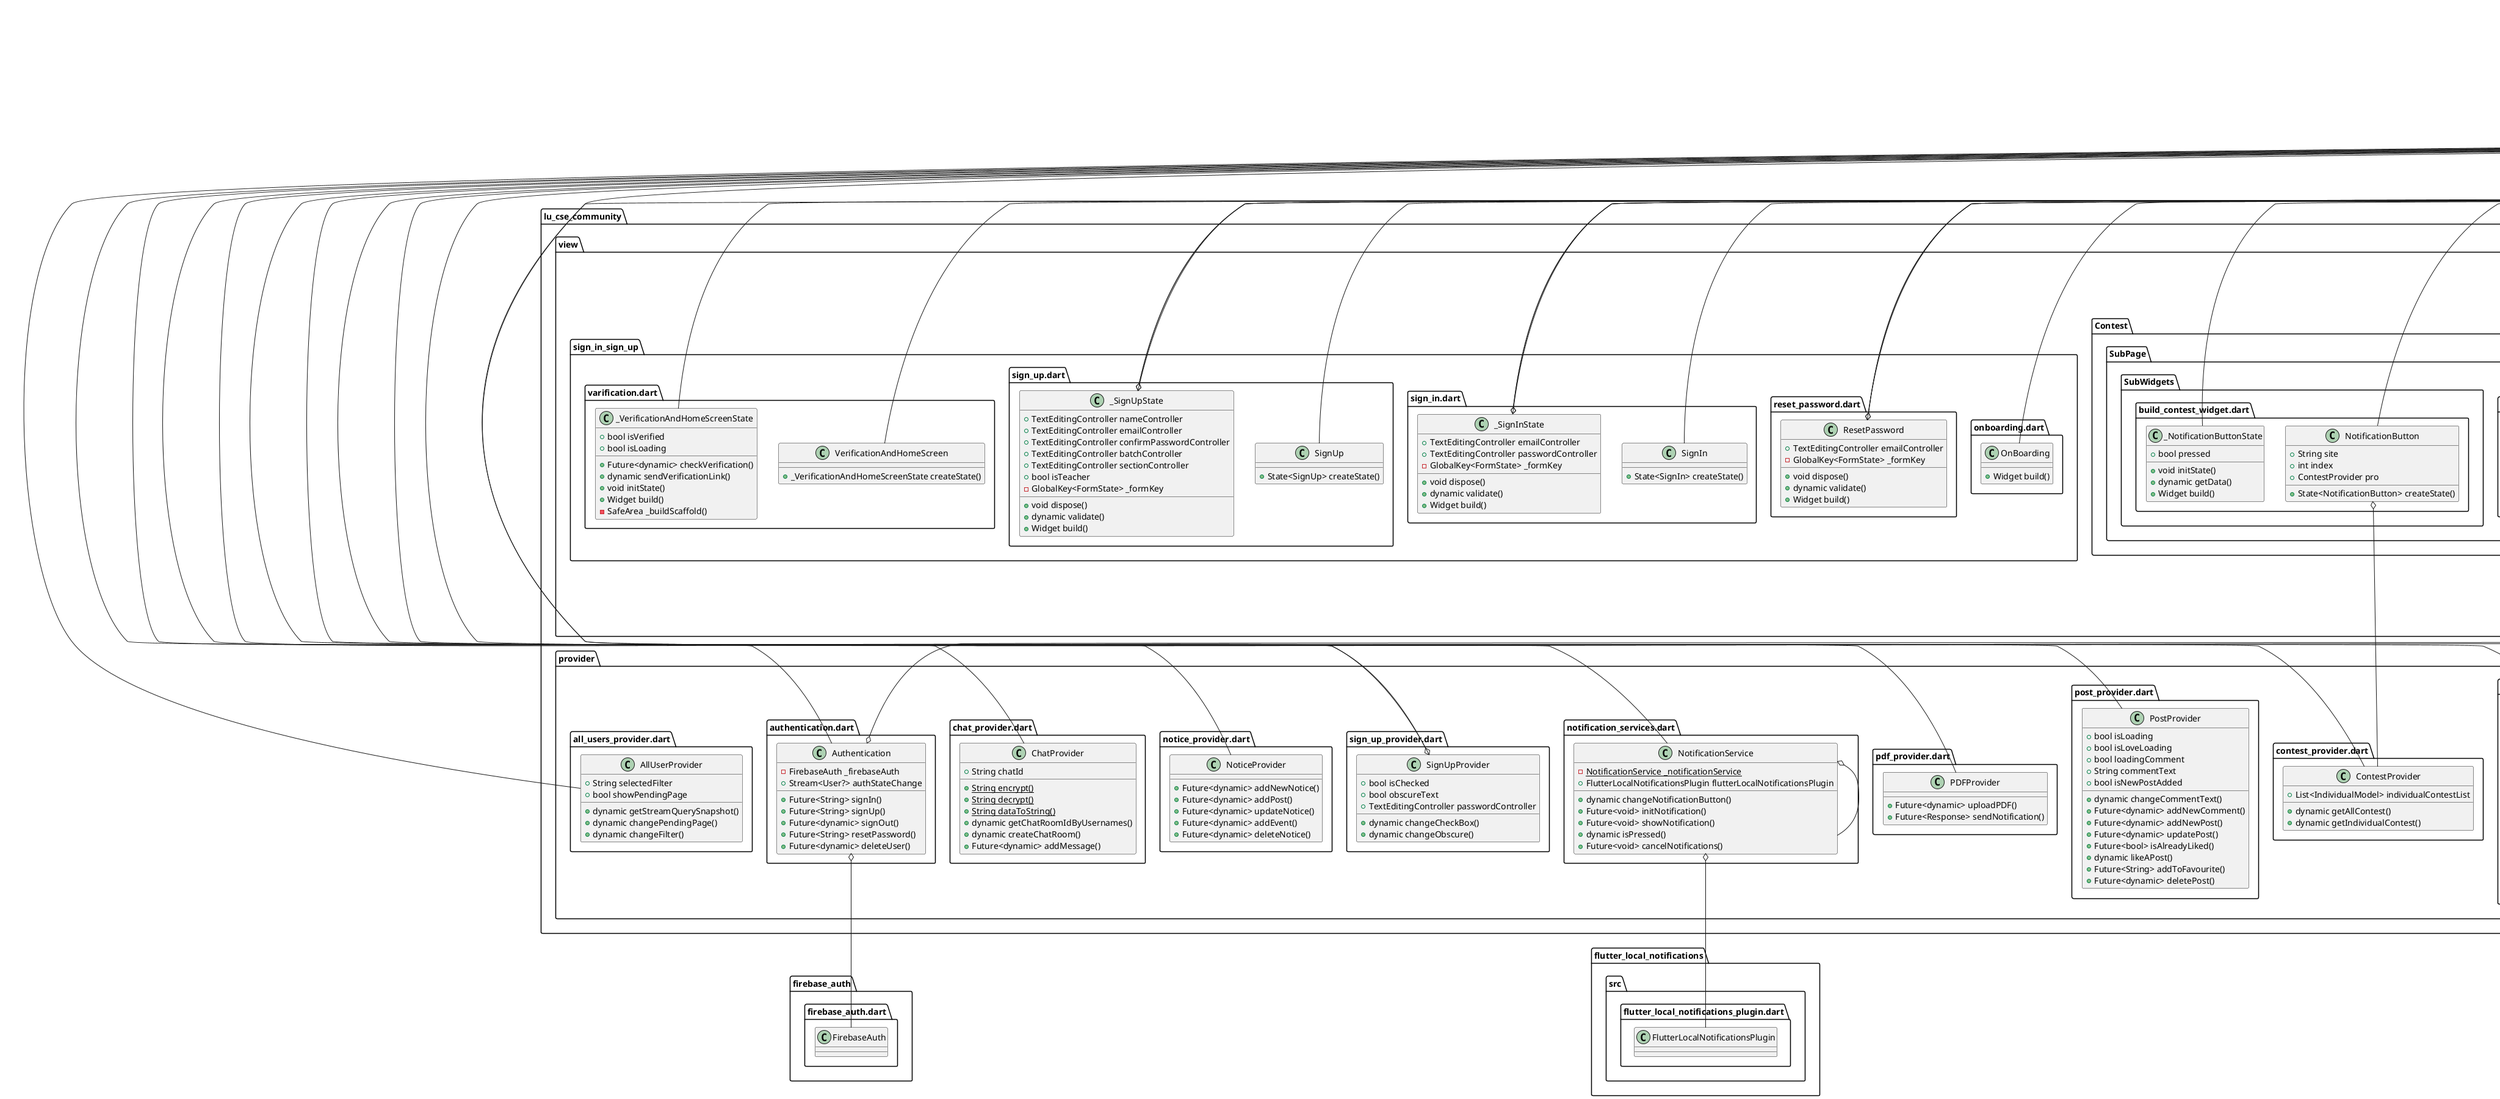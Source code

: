 @startuml
set namespaceSeparator ::

class "lu_cse_community::main.dart::MyApp" {
  +State<MyApp> createState()
}

"flutter::src::widgets::framework.dart::StatefulWidget" <|-- "lu_cse_community::main.dart::MyApp"

class "lu_cse_community::main.dart::_MyAppState" {
  -Future<FirebaseApp> _initialization
  +void initState()
  +void configOneSignal()
  +Widget build()
}

"flutter::src::widgets::framework.dart::State" <|-- "lu_cse_community::main.dart::_MyAppState"

class "lu_cse_community::main.dart::Exception" {
  +String massage
  +Widget build()
}

"flutter::src::widgets::framework.dart::StatelessWidget" <|-- "lu_cse_community::main.dart::Exception"

class "lu_cse_community::main.dart::MiddleOfHomeAndSignIn" {
  +_MiddleOfHomeAndSignInState createState()
}

"flutter::src::widgets::framework.dart::StatefulWidget" <|-- "lu_cse_community::main.dart::MiddleOfHomeAndSignIn"

class "lu_cse_community::main.dart::_MiddleOfHomeAndSignInState" {
  +Widget build()
}

"flutter::src::widgets::framework.dart::State" <|-- "lu_cse_community::main.dart::_MiddleOfHomeAndSignInState"

class "lu_cse_community::Models::individual_contest_model.dart::IndividualModel" {
  +String name
  +String url
  +String startTime
  +String duration
  +String endTime
  +String site
}

class "lu_cse_community::Models::pushnotification_model.dart::PushNotificationModel" {
  +String? title
  +String? body
  +String? dataTitle
  +String? dataBody
}

class "lu_cse_community::provider::all_users_provider.dart::AllUserProvider" {
  +String selectedFilter
  +bool showPendingPage
  +dynamic getStreamQuerySnapshot()
  +dynamic changePendingPage()
  +dynamic changeFilter()
}

"flutter::src::foundation::change_notifier.dart::ChangeNotifier" <|-- "lu_cse_community::provider::all_users_provider.dart::AllUserProvider"

class "lu_cse_community::provider::authentication.dart::Authentication" {
  -FirebaseAuth _firebaseAuth
  +Stream<User?> authStateChange
  +Future<String> signIn()
  +Future<String> signUp()
  +Future<dynamic> signOut()
  +Future<String> resetPassword()
  +Future<dynamic> deleteUser()
}

"lu_cse_community::provider::authentication.dart::Authentication" o-- "firebase_auth::firebase_auth.dart::FirebaseAuth"
"lu_cse_community::provider::authentication.dart::Authentication" o-- "dart::async::Stream<User>"
"flutter::src::foundation::change_notifier.dart::ChangeNotifier" <|-- "lu_cse_community::provider::authentication.dart::Authentication"

class "lu_cse_community::provider::chat_provider.dart::ChatProvider" {
  +String chatId
  {static} +String encrypt()
  {static} +String decrypt()
  {static} +String dataToString()
  +dynamic getChatRoomIdByUsernames()
  +dynamic createChatRoom()
  +Future<dynamic> addMessage()
}

"flutter::src::foundation::change_notifier.dart::ChangeNotifier" <|-- "lu_cse_community::provider::chat_provider.dart::ChatProvider"

class "lu_cse_community::provider::contest_provider.dart::ContestProvider" {
  +List<IndividualModel> individualContestList
  +dynamic getAllContest()
  +dynamic getIndividualContest()
}

"flutter::src::foundation::change_notifier.dart::ChangeNotifier" <|-- "lu_cse_community::provider::contest_provider.dart::ContestProvider"

class "lu_cse_community::provider::notice_provider.dart::NoticeProvider" {
  +Future<dynamic> addNewNotice()
  +Future<dynamic> addPost()
  +Future<dynamic> updateNotice()
  +Future<dynamic> addEvent()
  +Future<dynamic> deleteNotice()
}

"flutter::src::foundation::change_notifier.dart::ChangeNotifier" <|-- "lu_cse_community::provider::notice_provider.dart::NoticeProvider"

class "lu_cse_community::provider::notification_services.dart::NotificationService" {
  {static} -NotificationService _notificationService
  +FlutterLocalNotificationsPlugin flutterLocalNotificationsPlugin
  +dynamic changeNotificationButton()
  +Future<void> initNotification()
  +Future<void> showNotification()
  +dynamic isPressed()
  +Future<void> cancelNotifications()
}

"lu_cse_community::provider::notification_services.dart::NotificationService" o-- "lu_cse_community::provider::notification_services.dart::NotificationService"
"lu_cse_community::provider::notification_services.dart::NotificationService" o-- "flutter_local_notifications::src::flutter_local_notifications_plugin.dart::FlutterLocalNotificationsPlugin"
"flutter::src::foundation::change_notifier.dart::ChangeNotifier" <|-- "lu_cse_community::provider::notification_services.dart::NotificationService"

class "lu_cse_community::provider::pdf_provider.dart::PDFProvider" {
  +Future<dynamic> uploadPDF()
  +Future<Response> sendNotification()
}

"flutter::src::foundation::change_notifier.dart::ChangeNotifier" <|-- "lu_cse_community::provider::pdf_provider.dart::PDFProvider"

class "lu_cse_community::provider::post_provider.dart::PostProvider" {
  +bool isLoading
  +bool isLoveLoading
  +bool loadingComment
  +String commentText
  +bool isNewPostAdded
  +dynamic changeCommentText()
  +Future<dynamic> addNewComment()
  +Future<dynamic> addNewPost()
  +Future<dynamic> updatePost()
  +Future<bool> isAlreadyLiked()
  +dynamic likeAPost()
  +Future<String> addToFavourite()
  +Future<dynamic> deletePost()
}

"flutter::src::foundation::change_notifier.dart::ChangeNotifier" <|-- "lu_cse_community::provider::post_provider.dart::PostProvider"

class "lu_cse_community::provider::profile_provider.dart::ProfileProvider" {
  +String profileUrl
  +String profileName
  +String role
  +String email
  +String section
  +String batch
  +String bio
  +String currentUserUid
  +List<String> favouritePostIds
  +dynamic getUserInfo()
  +Future<DocumentSnapshot<Object?>> getProfileInfoByUID()
  +Future<dynamic> updateProfileInfo()
  +Future<dynamic> updateProfileUrl()
  +Future<dynamic> updateRole()
}

"flutter::src::foundation::change_notifier.dart::ChangeNotifier" <|-- "lu_cse_community::provider::profile_provider.dart::ProfileProvider"

class "lu_cse_community::provider::search_provider.dart::SearchProvider" {
  +String searchText
  +String searchUserNameText
  +dynamic searchPost()
  +dynamic searchUser()
}

"flutter::src::foundation::change_notifier.dart::ChangeNotifier" <|-- "lu_cse_community::provider::search_provider.dart::SearchProvider"

class "lu_cse_community::provider::sign_up_provider.dart::SignUpProvider" {
  +bool isChecked
  +bool obscureText
  +TextEditingController passwordController
  +dynamic changeCheckBox()
  +dynamic changeObscure()
}

"lu_cse_community::provider::sign_up_provider.dart::SignUpProvider" o-- "flutter::src::widgets::editable_text.dart::TextEditingController"
"flutter::src::foundation::change_notifier.dart::ChangeNotifier" <|-- "lu_cse_community::provider::sign_up_provider.dart::SignUpProvider"

class "lu_cse_community::view::bottom_nav_bar.dart::CustomNavigationBar" {
  +_CustomNavigationBarState createState()
}

"flutter::src::widgets::framework.dart::StatefulWidget" <|-- "lu_cse_community::view::bottom_nav_bar.dart::CustomNavigationBar"

class "lu_cse_community::view::bottom_nav_bar.dart::_CustomNavigationBarState" {
  -int _bottomNavIndex
  +List<IconData> iconList
  +List<Widget> pageList
  +List<String> pageName
  +dynamic changeIndex()
  +Widget build()
}

"flutter::src::widgets::framework.dart::State" <|-- "lu_cse_community::view::bottom_nav_bar.dart::_CustomNavigationBarState"

class "lu_cse_community::view::Chat::chat.dart::Chat" {
  +String name
  +String url
  +String uid
  +State<Chat> createState()
}

"flutter::src::widgets::framework.dart::StatefulWidget" <|-- "lu_cse_community::view::Chat::chat.dart::Chat"

class "lu_cse_community::view::Chat::chat.dart::_ChatState" {
  -TextEditingController _controller
  +void initState()
  +Widget build()
}

"lu_cse_community::view::Chat::chat.dart::_ChatState" o-- "flutter::src::widgets::editable_text.dart::TextEditingController"
"flutter::src::widgets::framework.dart::State" <|-- "lu_cse_community::view::Chat::chat.dart::_ChatState"

class "lu_cse_community::view::Chat::chat_user.dart::ChatUser" {
  +State<ChatUser> createState()
}

"flutter::src::widgets::framework.dart::StatefulWidget" <|-- "lu_cse_community::view::Chat::chat_user.dart::ChatUser"

class "lu_cse_community::view::Chat::chat_user.dart::_ChatUserState" {
  +int size
  +Widget build()
  +ListView buildListOfChat()
}

"flutter::src::widgets::framework.dart::State" <|-- "lu_cse_community::view::Chat::chat_user.dart::_ChatUserState"

class "lu_cse_community::view::Chat::widgets::individual_chat_info.dart::IndividualChatInfo" {
  +String lastMs
  +String uid
  +_IndividualChatInfoState createState()
}

"flutter::src::widgets::framework.dart::StatefulWidget" <|-- "lu_cse_community::view::Chat::widgets::individual_chat_info.dart::IndividualChatInfo"

class "lu_cse_community::view::Chat::widgets::individual_chat_info.dart::_IndividualChatInfoState" {
  +DocumentSnapshot<Object?> data
  +bool isLoading
  +void initState()
  +dynamic getInfo()
  +Widget build()
  +Text buildNameText()
  +SizedBox buildLastText()
}

"lu_cse_community::view::Chat::widgets::individual_chat_info.dart::_IndividualChatInfoState" o-- "cloud_firestore::cloud_firestore.dart::DocumentSnapshot<Object>"
"flutter::src::widgets::framework.dart::State" <|-- "lu_cse_community::view::Chat::widgets::individual_chat_info.dart::_IndividualChatInfoState"

class "lu_cse_community::view::Contest::contest.dart::Contest" {
  +Widget build()
}

"flutter::src::widgets::framework.dart::StatelessWidget" <|-- "lu_cse_community::view::Contest::contest.dart::Contest"

class "lu_cse_community::view::Contest::SubPage::individual_contest_page.dart::IndividualContestPage" {
  +String site
  +State<IndividualContestPage> createState()
}

"flutter::src::widgets::framework.dart::StatefulWidget" <|-- "lu_cse_community::view::Contest::SubPage::individual_contest_page.dart::IndividualContestPage"

class "lu_cse_community::view::Contest::SubPage::individual_contest_page.dart::_IndividualContestPageState" {
  +bool isLoading
  +bool isContestAvailable
  +dynamic getContestList()
  +void initState()
  +Widget build()
}

"flutter::src::widgets::framework.dart::State" <|-- "lu_cse_community::view::Contest::SubPage::individual_contest_page.dart::_IndividualContestPageState"

class "lu_cse_community::view::Contest::SubPage::SubWidgets::build_contest_widget.dart::NotificationButton" {
  +String site
  +int index
  +ContestProvider pro
  +State<NotificationButton> createState()
}

"lu_cse_community::view::Contest::SubPage::SubWidgets::build_contest_widget.dart::NotificationButton" o-- "lu_cse_community::provider::contest_provider.dart::ContestProvider"
"flutter::src::widgets::framework.dart::StatefulWidget" <|-- "lu_cse_community::view::Contest::SubPage::SubWidgets::build_contest_widget.dart::NotificationButton"

class "lu_cse_community::view::Contest::SubPage::SubWidgets::build_contest_widget.dart::_NotificationButtonState" {
  +bool pressed
  +void initState()
  +dynamic getData()
  +Widget build()
}

"flutter::src::widgets::framework.dart::State" <|-- "lu_cse_community::view::Contest::SubPage::SubWidgets::build_contest_widget.dart::_NotificationButtonState"

class "lu_cse_community::view::dashboard::AllUsers::all_users.dart::AllUsers" {
  +_AllUsersState createState()
}

"flutter::src::widgets::framework.dart::StatefulWidget" <|-- "lu_cse_community::view::dashboard::AllUsers::all_users.dart::AllUsers"

class "lu_cse_community::view::dashboard::AllUsers::all_users.dart::_AllUsersState" {
  +Widget build()
}

"flutter::src::widgets::framework.dart::State" <|-- "lu_cse_community::view::dashboard::AllUsers::all_users.dart::_AllUsersState"

class "lu_cse_community::view::dashboard::AllUsers::widgets::drop_down.dart::CustomDropDown" {
  +String currentRole
  +String uid
  +State<CustomDropDown> createState()
}

"flutter::src::widgets::framework.dart::StatefulWidget" <|-- "lu_cse_community::view::dashboard::AllUsers::widgets::drop_down.dart::CustomDropDown"

class "lu_cse_community::view::dashboard::AllUsers::widgets::drop_down.dart::_CustomDropDownState" {
  +List<String> listOfRole
  +Widget build()
}

"flutter::src::widgets::framework.dart::State" <|-- "lu_cse_community::view::dashboard::AllUsers::widgets::drop_down.dart::_CustomDropDownState"

class "lu_cse_community::view::dashboard::AllUsers::widgets::teacher_pending_button.dart::TeacherPendingButton" {
  +_TeacherPendingButtonState createState()
}

"flutter::src::widgets::framework.dart::StatefulWidget" <|-- "lu_cse_community::view::dashboard::AllUsers::widgets::teacher_pending_button.dart::TeacherPendingButton"

class "lu_cse_community::view::dashboard::AllUsers::widgets::teacher_pending_button.dart::_TeacherPendingButtonState" {
  +Widget build()
}

"flutter::src::widgets::framework.dart::State" <|-- "lu_cse_community::view::dashboard::AllUsers::widgets::teacher_pending_button.dart::_TeacherPendingButtonState"

class "lu_cse_community::view::dashboard::AllUsers::widgets::users_list.dart::UserList" {
  +State<UserList> createState()
}

"flutter::src::widgets::framework.dart::StatefulWidget" <|-- "lu_cse_community::view::dashboard::AllUsers::widgets::users_list.dart::UserList"

class "lu_cse_community::view::dashboard::AllUsers::widgets::users_list.dart::_UserListState" {
  +Widget build()
  +SizedBox buildNonChangeableRole()
}

"flutter::src::widgets::framework.dart::State" <|-- "lu_cse_community::view::dashboard::AllUsers::widgets::users_list.dart::_UserListState"

class "lu_cse_community::view::dashboard::Bus&Routine::bus_and_routine.dart::BusSchedule" {
  +String name
  +_BusScheduleState createState()
}

"flutter::src::widgets::framework.dart::StatefulWidget" <|-- "lu_cse_community::view::dashboard::Bus&Routine::bus_and_routine.dart::BusSchedule"

class "lu_cse_community::view::dashboard::Bus&Routine::bus_and_routine.dart::_BusScheduleState" {
  +dynamic pickFile()
  +Widget build()
  +Center pdfUnavailable()
}

"flutter::src::widgets::framework.dart::State" <|-- "lu_cse_community::view::dashboard::Bus&Routine::bus_and_routine.dart::_BusScheduleState"

class "lu_cse_community::view::dashboard::dashboard.dart::Dashboard" {
  +Widget build()
  -Container _buildGridView()
  -Stack _buildTop()
}

"flutter::src::widgets::framework.dart::StatelessWidget" <|-- "lu_cse_community::view::dashboard::dashboard.dart::Dashboard"

class "lu_cse_community::view::dashboard::LUCC&ACM::add_new_event_or_post.dart::AddNewPostOrEvent" {
  +String pageName
  +_AddNewPostOrEventState createState()
}

"flutter::src::widgets::framework.dart::StatefulWidget" <|-- "lu_cse_community::view::dashboard::LUCC&ACM::add_new_event_or_post.dart::AddNewPostOrEvent"

class "lu_cse_community::view::dashboard::LUCC&ACM::add_new_event_or_post.dart::_AddNewPostOrEventState" {
  +ImagePicker picker
  -File _imageFile
  +bool isSelected
  +String page
  -GlobalKey<FormState> _postFormKey
  -GlobalKey<FormState> _eventFormKey
  +TextEditingController titleController
  +TextEditingController placeController
  +TextEditingController descriptionController
  +TextEditingController postController
  +TextEditingController temp
  +DateTime? dateTime
  +Future<dynamic> pickImage()
  +Future<dynamic> uploadEvent()
  +Future<dynamic> uploadPost()
  +void dispose()
  +Widget build()
  +Padding buildImageSection()
}

"lu_cse_community::view::dashboard::LUCC&ACM::add_new_event_or_post.dart::_AddNewPostOrEventState" o-- "image_picker::image_picker.dart::ImagePicker"
"lu_cse_community::view::dashboard::LUCC&ACM::add_new_event_or_post.dart::_AddNewPostOrEventState" o-- "dart::io::File"
"lu_cse_community::view::dashboard::LUCC&ACM::add_new_event_or_post.dart::_AddNewPostOrEventState" o-- "flutter::src::widgets::framework.dart::GlobalKey<FormState>"
"lu_cse_community::view::dashboard::LUCC&ACM::add_new_event_or_post.dart::_AddNewPostOrEventState" o-- "flutter::src::widgets::editable_text.dart::TextEditingController"
"flutter::src::widgets::framework.dart::State" <|-- "lu_cse_community::view::dashboard::LUCC&ACM::add_new_event_or_post.dart::_AddNewPostOrEventState"

class "lu_cse_community::view::dashboard::LUCC&ACM::event_detail.dart::EventDetail" {
  +QueryDocumentSnapshot<Object?>? data
  +State<EventDetail> createState()
}

"lu_cse_community::view::dashboard::LUCC&ACM::event_detail.dart::EventDetail" o-- "cloud_firestore::cloud_firestore.dart::QueryDocumentSnapshot<Object>"
"flutter::src::widgets::framework.dart::StatefulWidget" <|-- "lu_cse_community::view::dashboard::LUCC&ACM::event_detail.dart::EventDetail"

class "lu_cse_community::view::dashboard::LUCC&ACM::event_detail.dart::_EventDetailState" {
  +Widget build()
  +Padding buildInfoRow()
}

"flutter::src::widgets::framework.dart::State" <|-- "lu_cse_community::view::dashboard::LUCC&ACM::event_detail.dart::_EventDetailState"

class "lu_cse_community::view::dashboard::LUCC&ACM::lucc_and_acm.dart::LUCC_And_ACM" {
  +String page
  +State<LUCC_And_ACM> createState()
}

"flutter::src::widgets::framework.dart::StatefulWidget" <|-- "lu_cse_community::view::dashboard::LUCC&ACM::lucc_and_acm.dart::LUCC_And_ACM"

class "lu_cse_community::view::dashboard::LUCC&ACM::lucc_and_acm.dart::_LUCC_And_ACMState" {
  +int size
  +Widget build()
}

"flutter::src::widgets::framework.dart::State" <|-- "lu_cse_community::view::dashboard::LUCC&ACM::lucc_and_acm.dart::_LUCC_And_ACMState"

class "lu_cse_community::view::dashboard::LUCC&ACM::widgets::events.dart::Events" {
  +String page
  +State<Events> createState()
}

"flutter::src::widgets::framework.dart::StatefulWidget" <|-- "lu_cse_community::view::dashboard::LUCC&ACM::widgets::events.dart::Events"

class "lu_cse_community::view::dashboard::LUCC&ACM::widgets::events.dart::_EventsState" {
  +int size
  +Widget build()
}

"flutter::src::widgets::framework.dart::State" <|-- "lu_cse_community::view::dashboard::LUCC&ACM::widgets::events.dart::_EventsState"

class "lu_cse_community::view::dashboard::LUCC&ACM::widgets::posts.dart::Posts" {
  +String name
  +State<Posts> createState()
}

"flutter::src::widgets::framework.dart::StatefulWidget" <|-- "lu_cse_community::view::dashboard::LUCC&ACM::widgets::posts.dart::Posts"

class "lu_cse_community::view::dashboard::LUCC&ACM::widgets::posts.dart::_PostsState" {
  +int size
  +Widget build()
}

"flutter::src::widgets::framework.dart::State" <|-- "lu_cse_community::view::dashboard::LUCC&ACM::widgets::posts.dart::_PostsState"

class "lu_cse_community::view::dashboard::Notices::notice.dart::Notice" {
  +State<Notice> createState()
}

"flutter::src::widgets::framework.dart::StatefulWidget" <|-- "lu_cse_community::view::dashboard::Notices::notice.dart::Notice"

class "lu_cse_community::view::dashboard::Notices::notice.dart::_NoticeState" {
  +int size
  +Widget build()
}

"flutter::src::widgets::framework.dart::State" <|-- "lu_cse_community::view::dashboard::Notices::notice.dart::_NoticeState"

class "lu_cse_community::view::dashboard::Notices::notice.dart::WhyFarther" {
  +int index
  {static} +List<WhyFarther> values
  {static} +WhyFarther delete
  {static} +WhyFarther edit
}

"lu_cse_community::view::dashboard::Notices::notice.dart::WhyFarther" o-- "lu_cse_community::view::dashboard::Notices::notice.dart::WhyFarther"
"dart::core::Enum" <|-- "lu_cse_community::view::dashboard::Notices::notice.dart::WhyFarther"

class "lu_cse_community::view::Home::home.dart::Home" {
  +State<Home> createState()
}

"flutter::src::widgets::framework.dart::StatefulWidget" <|-- "lu_cse_community::view::Home::home.dart::Home"

class "lu_cse_community::view::Home::home.dart::_HomeState" {
  +int size
  +void initState()
  +Widget build()
  -Consumer<SearchProvider> _buildConsumer()
}

"flutter::src::widgets::framework.dart::State" <|-- "lu_cse_community::view::Home::home.dart::_HomeState"

class "lu_cse_community::view::Home::SubPage::add_new_post_page.dart::AddNewPostPage" {
  +String page
  +QueryDocumentSnapshot<Object?>? documentSnapshot
  +_AddNewPostPageState createState()
}

"lu_cse_community::view::Home::SubPage::add_new_post_page.dart::AddNewPostPage" o-- "cloud_firestore::cloud_firestore.dart::QueryDocumentSnapshot<Object>"
"flutter::src::widgets::framework.dart::StatefulWidget" <|-- "lu_cse_community::view::Home::SubPage::add_new_post_page.dart::AddNewPostPage"

class "lu_cse_community::view::Home::SubPage::add_new_post_page.dart::_AddNewPostPageState" {
  +ImagePicker picker
  -File _imageFile
  +bool isSelected
  +TextEditingController postController
  +Future<dynamic> pickImage()
  +Future<dynamic> uploadPost()
  +Future<dynamic> updatePost()
  +Future<dynamic> uploadNotice()
  +Future<dynamic> updateNotice()
  +void initState()
  +Widget build()
}

"lu_cse_community::view::Home::SubPage::add_new_post_page.dart::_AddNewPostPageState" o-- "image_picker::image_picker.dart::ImagePicker"
"lu_cse_community::view::Home::SubPage::add_new_post_page.dart::_AddNewPostPageState" o-- "dart::io::File"
"lu_cse_community::view::Home::SubPage::add_new_post_page.dart::_AddNewPostPageState" o-- "flutter::src::widgets::editable_text.dart::TextEditingController"
"flutter::src::widgets::framework.dart::State" <|-- "lu_cse_community::view::Home::SubPage::add_new_post_page.dart::_AddNewPostPageState"

class "lu_cse_community::view::Home::Widgets::react_section.dart::ReactSection" {
  +QueryDocumentSnapshot<Object?>? documentSnapshot
  +_ReactSectionState createState()
}

"lu_cse_community::view::Home::Widgets::react_section.dart::ReactSection" o-- "cloud_firestore::cloud_firestore.dart::QueryDocumentSnapshot<Object>"
"flutter::src::widgets::framework.dart::StatefulWidget" <|-- "lu_cse_community::view::Home::Widgets::react_section.dart::ReactSection"

class "lu_cse_community::view::Home::Widgets::react_section.dart::_ReactSectionState" {
  +bool isLiked
  +bool isLoading
  +void initState()
  +dynamic getInfo()
  +Widget build()
  +Padding buildText()
  +Consumer<dynamic> buildReactButton()
}

"flutter::src::widgets::framework.dart::State" <|-- "lu_cse_community::view::Home::Widgets::react_section.dart::_ReactSectionState"

class "lu_cse_community::view::Home::Widgets::react_section.dart::WhyFarther" {
  +int index
  {static} +List<WhyFarther> values
  {static} +WhyFarther delete
  {static} +WhyFarther edit
  {static} +WhyFarther report
}

"lu_cse_community::view::Home::Widgets::react_section.dart::WhyFarther" o-- "lu_cse_community::view::Home::Widgets::react_section.dart::WhyFarther"
"dart::core::Enum" <|-- "lu_cse_community::view::Home::Widgets::react_section.dart::WhyFarther"

class "lu_cse_community::view::Home::Widgets::user_info_of_a_post.dart::UserInfoOfAPost" {
  +String pageName
  +String uid
  +String time
  +String? postId
  +_UserInfoOfAPostState createState()
}

"flutter::src::widgets::framework.dart::StatefulWidget" <|-- "lu_cse_community::view::Home::Widgets::user_info_of_a_post.dart::UserInfoOfAPost"

class "lu_cse_community::view::Home::Widgets::user_info_of_a_post.dart::_UserInfoOfAPostState" {
  +DocumentSnapshot<Object?> data
  +bool isLoading
  +void initState()
  +dynamic getInfo()
  +String daysBetween()
  +Widget build()
  +GestureDetector buildNameText()
  +Text buildTimeText()
}

"lu_cse_community::view::Home::Widgets::user_info_of_a_post.dart::_UserInfoOfAPostState" o-- "cloud_firestore::cloud_firestore.dart::DocumentSnapshot<Object>"
"flutter::src::widgets::framework.dart::State" <|-- "lu_cse_community::view::Home::Widgets::user_info_of_a_post.dart::_UserInfoOfAPostState"

class "lu_cse_community::view::Home::Widgets::user_info_of_a_post.dart::FavouriteButton" {
  +String pageName
  +String postId
  +String uid
  +State<FavouriteButton> createState()
}

"flutter::src::widgets::framework.dart::StatefulWidget" <|-- "lu_cse_community::view::Home::Widgets::user_info_of_a_post.dart::FavouriteButton"

class "lu_cse_community::view::Home::Widgets::user_info_of_a_post.dart::_FavouriteButtonState" {
  +bool contains
  +Widget build()
}

"flutter::src::widgets::framework.dart::State" <|-- "lu_cse_community::view::Home::Widgets::user_info_of_a_post.dart::_FavouriteButtonState"

class "lu_cse_community::view::settings::edit_profile.dart::EditProfile" {
  +State<EditProfile> createState()
}

"flutter::src::widgets::framework.dart::StatefulWidget" <|-- "lu_cse_community::view::settings::edit_profile.dart::EditProfile"

class "lu_cse_community::view::settings::edit_profile.dart::_EditProfileState" {
  +TextEditingController changeNameController
  +TextEditingController changeBatchController
  +TextEditingController changeSectionController
  +TextEditingController changeBioController
  +String role
  -GlobalKey<FormState> _formKey
  +void initState()
  +dynamic validate()
  +Widget build()
}

"lu_cse_community::view::settings::edit_profile.dart::_EditProfileState" o-- "flutter::src::widgets::editable_text.dart::TextEditingController"
"lu_cse_community::view::settings::edit_profile.dart::_EditProfileState" o-- "flutter::src::widgets::framework.dart::GlobalKey<FormState>"
"flutter::src::widgets::framework.dart::State" <|-- "lu_cse_community::view::settings::edit_profile.dart::_EditProfileState"

class "lu_cse_community::view::settings::settings.dart::Settings" {
  +Widget build()
  -Future<void> _showMyDialog()
  +Container buildRow()
}

"flutter::src::widgets::framework.dart::StatelessWidget" <|-- "lu_cse_community::view::settings::settings.dart::Settings"

class "lu_cse_community::view::settings::view_profile_page.dart::ViewProfile" {
  +String name
  +String email
  +String role
  +String batch
  +String section
  +String bio
  +String url
  +String uid
  +bool isViewer
  +State<ViewProfile> createState()
}

"flutter::src::widgets::framework.dart::StatefulWidget" <|-- "lu_cse_community::view::settings::view_profile_page.dart::ViewProfile"

class "lu_cse_community::view::settings::view_profile_page.dart::_ViewProfileState" {
  +String getIdAndSection()
  +Widget build()
  +SingleChildScrollView buildStackBottom()
  +Container buildSocialSites()
  -Container _buildContainer()
}

"flutter::src::widgets::framework.dart::State" <|-- "lu_cse_community::view::settings::view_profile_page.dart::_ViewProfileState"

class "lu_cse_community::view::settings::widgets::build_profile_part.dart::BuildProfilePart" {
  +bool isViewMode
  +bool isViewer
  +String name
  +String email
  +String url
  +_BuildProfilePartState createState()
}

"flutter::src::widgets::framework.dart::StatefulWidget" <|-- "lu_cse_community::view::settings::widgets::build_profile_part.dart::BuildProfilePart"

class "lu_cse_community::view::settings::widgets::build_profile_part.dart::_BuildProfilePartState" {
  +ImagePicker picker
  +Future<dynamic> pickImage()
  +Widget build()
}

"lu_cse_community::view::settings::widgets::build_profile_part.dart::_BuildProfilePartState" o-- "image_picker::image_picker.dart::ImagePicker"
"flutter::src::widgets::framework.dart::State" <|-- "lu_cse_community::view::settings::widgets::build_profile_part.dart::_BuildProfilePartState"

class "lu_cse_community::view::sign_in_sign_up::onboarding.dart::OnBoarding" {
  +Widget build()
}

"flutter::src::widgets::framework.dart::StatelessWidget" <|-- "lu_cse_community::view::sign_in_sign_up::onboarding.dart::OnBoarding"

class "lu_cse_community::view::sign_in_sign_up::reset_password.dart::ResetPassword" {
  +TextEditingController emailController
  -GlobalKey<FormState> _formKey
  +void dispose()
  +dynamic validate()
  +Widget build()
}

"lu_cse_community::view::sign_in_sign_up::reset_password.dart::ResetPassword" o-- "flutter::src::widgets::editable_text.dart::TextEditingController"
"lu_cse_community::view::sign_in_sign_up::reset_password.dart::ResetPassword" o-- "flutter::src::widgets::framework.dart::GlobalKey<FormState>"
"flutter::src::widgets::framework.dart::StatelessWidget" <|-- "lu_cse_community::view::sign_in_sign_up::reset_password.dart::ResetPassword"

class "lu_cse_community::view::sign_in_sign_up::sign_in.dart::SignIn" {
  +State<SignIn> createState()
}

"flutter::src::widgets::framework.dart::StatefulWidget" <|-- "lu_cse_community::view::sign_in_sign_up::sign_in.dart::SignIn"

class "lu_cse_community::view::sign_in_sign_up::sign_in.dart::_SignInState" {
  +TextEditingController emailController
  +TextEditingController passwordController
  -GlobalKey<FormState> _formKey
  +void dispose()
  +dynamic validate()
  +Widget build()
}

"lu_cse_community::view::sign_in_sign_up::sign_in.dart::_SignInState" o-- "flutter::src::widgets::editable_text.dart::TextEditingController"
"lu_cse_community::view::sign_in_sign_up::sign_in.dart::_SignInState" o-- "flutter::src::widgets::framework.dart::GlobalKey<FormState>"
"flutter::src::widgets::framework.dart::State" <|-- "lu_cse_community::view::sign_in_sign_up::sign_in.dart::_SignInState"

class "lu_cse_community::view::sign_in_sign_up::sign_up.dart::SignUp" {
  +State<SignUp> createState()
}

"flutter::src::widgets::framework.dart::StatefulWidget" <|-- "lu_cse_community::view::sign_in_sign_up::sign_up.dart::SignUp"

class "lu_cse_community::view::sign_in_sign_up::sign_up.dart::_SignUpState" {
  +TextEditingController nameController
  +TextEditingController emailController
  +TextEditingController confirmPasswordController
  +TextEditingController batchController
  +TextEditingController sectionController
  +bool isTeacher
  -GlobalKey<FormState> _formKey
  +void dispose()
  +dynamic validate()
  +Widget build()
}

"lu_cse_community::view::sign_in_sign_up::sign_up.dart::_SignUpState" o-- "flutter::src::widgets::editable_text.dart::TextEditingController"
"lu_cse_community::view::sign_in_sign_up::sign_up.dart::_SignUpState" o-- "flutter::src::widgets::framework.dart::GlobalKey<FormState>"
"flutter::src::widgets::framework.dart::State" <|-- "lu_cse_community::view::sign_in_sign_up::sign_up.dart::_SignUpState"

class "lu_cse_community::view::sign_in_sign_up::varification.dart::VerificationAndHomeScreen" {
  +_VerificationAndHomeScreenState createState()
}

"flutter::src::widgets::framework.dart::StatefulWidget" <|-- "lu_cse_community::view::sign_in_sign_up::varification.dart::VerificationAndHomeScreen"

class "lu_cse_community::view::sign_in_sign_up::varification.dart::_VerificationAndHomeScreenState" {
  +bool isVerified
  +bool isLoading
  +Future<dynamic> checkVerification()
  +dynamic sendVerificationLink()
  +void initState()
  +Widget build()
  -SafeArea _buildScaffold()
}

"flutter::src::widgets::framework.dart::State" <|-- "lu_cse_community::view::sign_in_sign_up::varification.dart::_VerificationAndHomeScreenState"


@enduml
